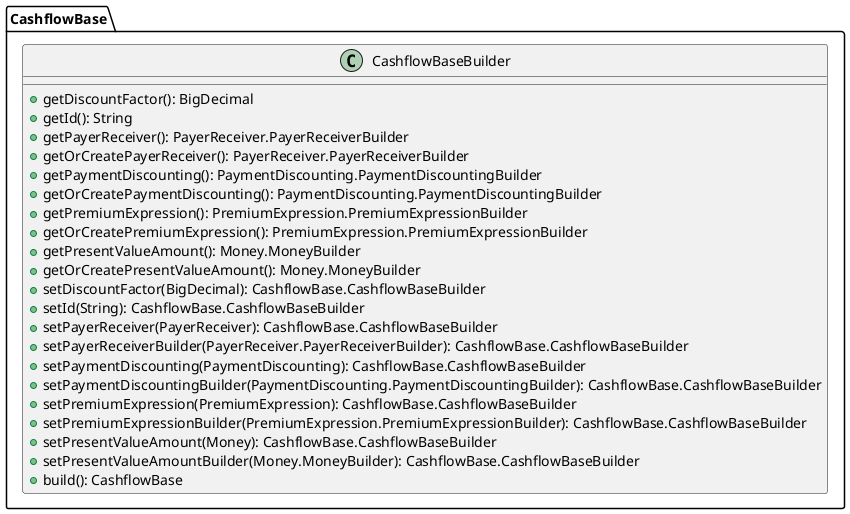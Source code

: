 @startuml

    class CashflowBase.CashflowBaseBuilder [[CashflowBase.CashflowBaseBuilder.html]] {
        +getDiscountFactor(): BigDecimal
        +getId(): String
        +getPayerReceiver(): PayerReceiver.PayerReceiverBuilder
        +getOrCreatePayerReceiver(): PayerReceiver.PayerReceiverBuilder
        +getPaymentDiscounting(): PaymentDiscounting.PaymentDiscountingBuilder
        +getOrCreatePaymentDiscounting(): PaymentDiscounting.PaymentDiscountingBuilder
        +getPremiumExpression(): PremiumExpression.PremiumExpressionBuilder
        +getOrCreatePremiumExpression(): PremiumExpression.PremiumExpressionBuilder
        +getPresentValueAmount(): Money.MoneyBuilder
        +getOrCreatePresentValueAmount(): Money.MoneyBuilder
        +setDiscountFactor(BigDecimal): CashflowBase.CashflowBaseBuilder
        +setId(String): CashflowBase.CashflowBaseBuilder
        +setPayerReceiver(PayerReceiver): CashflowBase.CashflowBaseBuilder
        +setPayerReceiverBuilder(PayerReceiver.PayerReceiverBuilder): CashflowBase.CashflowBaseBuilder
        +setPaymentDiscounting(PaymentDiscounting): CashflowBase.CashflowBaseBuilder
        +setPaymentDiscountingBuilder(PaymentDiscounting.PaymentDiscountingBuilder): CashflowBase.CashflowBaseBuilder
        +setPremiumExpression(PremiumExpression): CashflowBase.CashflowBaseBuilder
        +setPremiumExpressionBuilder(PremiumExpression.PremiumExpressionBuilder): CashflowBase.CashflowBaseBuilder
        +setPresentValueAmount(Money): CashflowBase.CashflowBaseBuilder
        +setPresentValueAmountBuilder(Money.MoneyBuilder): CashflowBase.CashflowBaseBuilder
        +build(): CashflowBase
    }

@enduml
